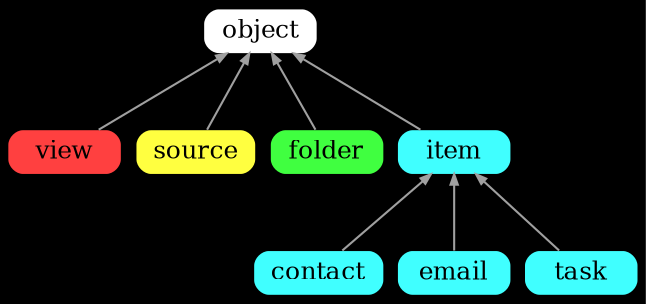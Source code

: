 digraph inherit {
	graph [
		rankdir="BT"
		bgcolor="black"
		color="white"
		nodesep="0.1"
		ranksep="0.5"
	];

	node [
		shape="Mrecord"
		fontsize="12"
		style="filled"
		height="0.2"
		penwidth="0.0"
	];

	edge [
		penwidth="1.0"
		color="#A0A0A0"
		arrowsize="0.5"
	];


	object  [ fillcolor="#ffffff" ];
	view    [ fillcolor="#ff4040" ];
	source  [ fillcolor="#ffff40" ];
	folder  [ fillcolor="#40ff40" ];
	item    [ fillcolor="#40ffff" ];
	contact [ fillcolor="#40ffff" ];
	email   [ fillcolor="#40ffff" ];
	task    [ fillcolor="#40ffff" ];

	// config;
	// panel;
	// plugin;

	view    -> object;
	source  -> object;
	folder  -> object;
	item    -> object;
	contact -> item;
	email   -> item;
	task    -> item;

}

